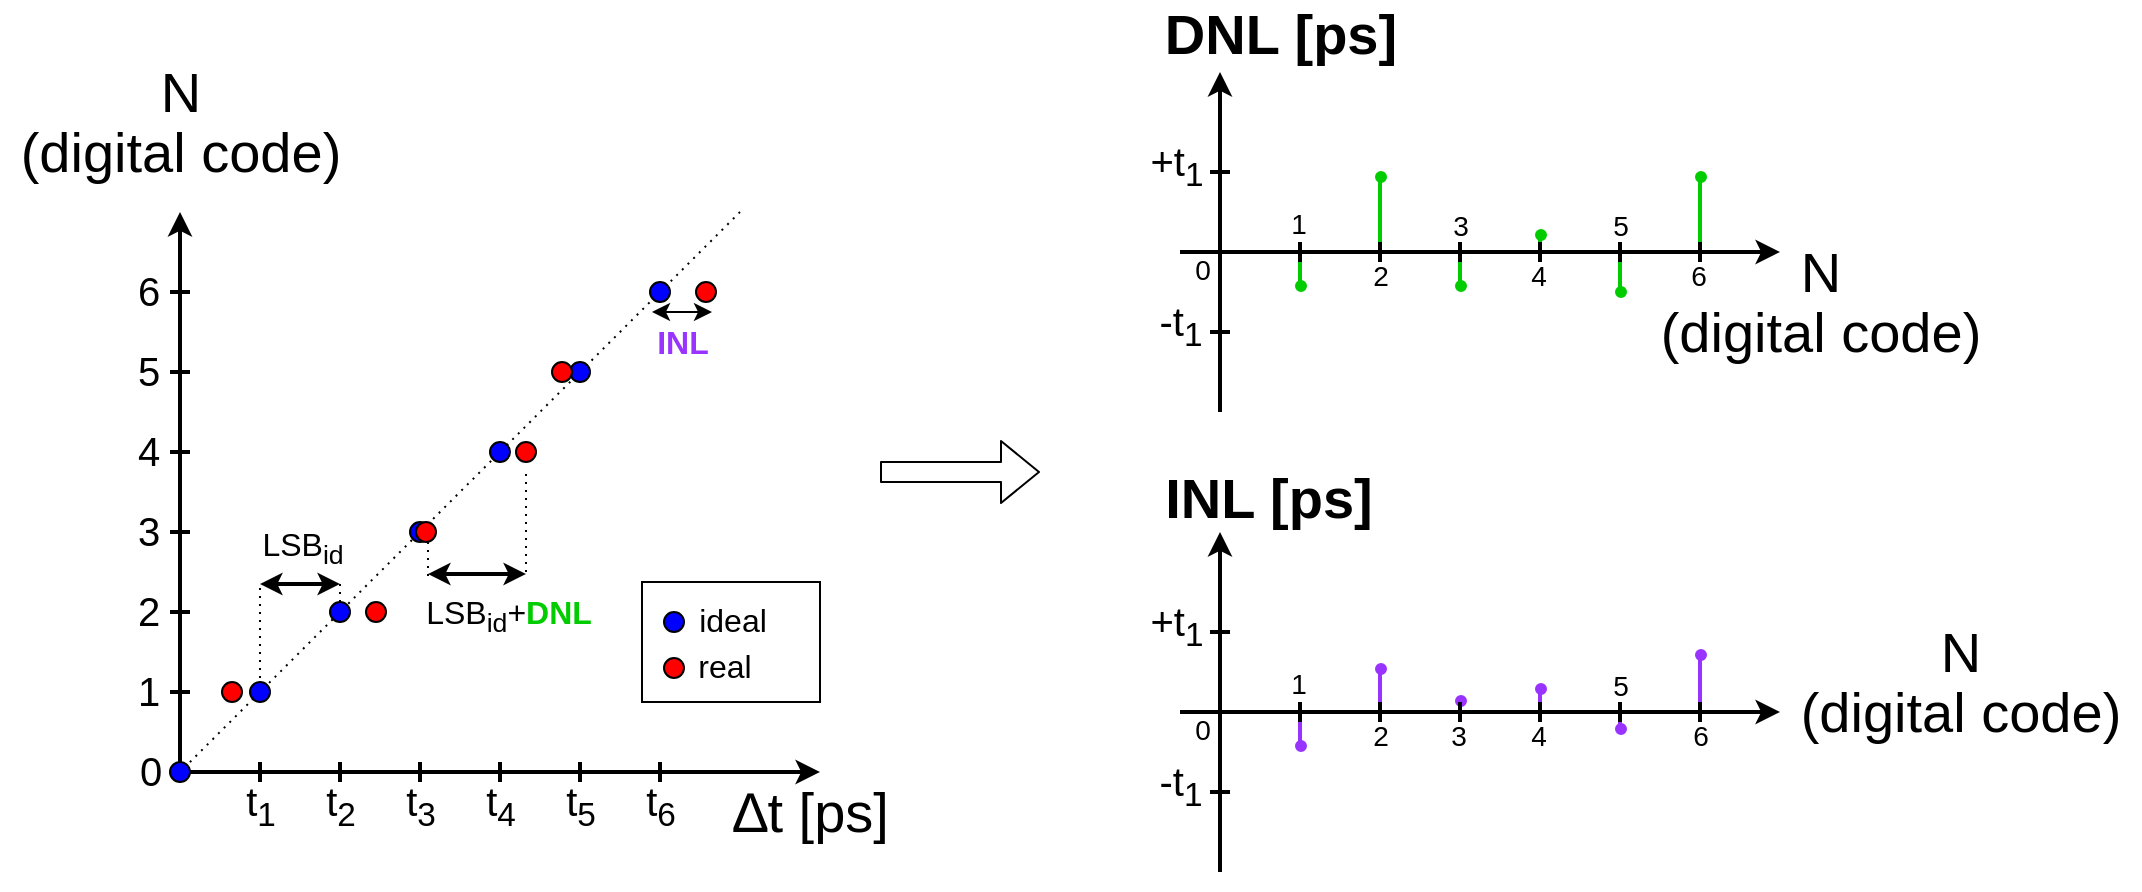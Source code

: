 <mxfile>
    <diagram id="yU2VVk7MgWcsSvVibUoR" name="Page-1">
        <mxGraphModel dx="198" dy="293" grid="1" gridSize="10" guides="1" tooltips="1" connect="1" arrows="1" fold="1" page="1" pageScale="1" pageWidth="850" pageHeight="1100" math="0" shadow="0">
            <root>
                <mxCell id="0"/>
                <mxCell id="1" parent="0"/>
                <mxCell id="52" value="" style="endArrow=none;dashed=1;html=1;dashPattern=1 3;strokeWidth=1;" parent="1" edge="1">
                    <mxGeometry width="50" height="50" relative="1" as="geometry">
                        <mxPoint x="400" y="403.0" as="sourcePoint"/>
                        <mxPoint x="400" y="383" as="targetPoint"/>
                    </mxGeometry>
                </mxCell>
                <mxCell id="44" value="" style="endArrow=none;dashed=1;html=1;dashPattern=1 3;strokeWidth=1;exitX=0;exitY=1;exitDx=0;exitDy=0;" parent="1" source="43" edge="1">
                    <mxGeometry width="50" height="50" relative="1" as="geometry">
                        <mxPoint x="400" y="370" as="sourcePoint"/>
                        <mxPoint x="600" y="200" as="targetPoint"/>
                    </mxGeometry>
                </mxCell>
                <mxCell id="2" value="" style="endArrow=classic;html=1;strokeWidth=2;" parent="1" edge="1">
                    <mxGeometry width="50" height="50" relative="1" as="geometry">
                        <mxPoint x="320" y="480" as="sourcePoint"/>
                        <mxPoint x="320" y="200.0" as="targetPoint"/>
                    </mxGeometry>
                </mxCell>
                <mxCell id="3" value="" style="endArrow=classic;html=1;strokeWidth=2;" parent="1" edge="1">
                    <mxGeometry width="50" height="50" relative="1" as="geometry">
                        <mxPoint x="320" y="480" as="sourcePoint"/>
                        <mxPoint x="640" y="480" as="targetPoint"/>
                    </mxGeometry>
                </mxCell>
                <mxCell id="4" value="&lt;font style=&quot;font-size: 28px&quot; color=&quot;#000000&quot;&gt;∆t [ps]&lt;/font&gt;" style="text;html=1;resizable=0;autosize=1;align=center;verticalAlign=middle;points=[];fillColor=none;strokeColor=none;rounded=0;" parent="1" vertex="1">
                    <mxGeometry x="590" y="485" width="90" height="30" as="geometry"/>
                </mxCell>
                <mxCell id="6" value="&lt;font style=&quot;font-size: 28px&quot; color=&quot;#000000&quot;&gt;N&lt;/font&gt;" style="text;html=1;resizable=0;autosize=1;align=center;verticalAlign=middle;points=[];fillColor=none;strokeColor=none;rounded=0;rotation=0;" parent="1" vertex="1">
                    <mxGeometry x="300" y="130" width="40" height="20" as="geometry"/>
                </mxCell>
                <mxCell id="7" value="&lt;font color=&quot;#000000&quot;&gt;(digital code)&lt;/font&gt;" style="text;html=1;resizable=0;autosize=1;align=center;verticalAlign=middle;points=[];fillColor=none;strokeColor=none;rounded=0;fontSize=28;rotation=0;" parent="1" vertex="1">
                    <mxGeometry x="230" y="150" width="180" height="40" as="geometry"/>
                </mxCell>
                <mxCell id="8" value="" style="endArrow=none;html=1;fontSize=28;strokeWidth=2;" parent="1" edge="1">
                    <mxGeometry width="50" height="50" relative="1" as="geometry">
                        <mxPoint x="360" y="485" as="sourcePoint"/>
                        <mxPoint x="360" y="475" as="targetPoint"/>
                    </mxGeometry>
                </mxCell>
                <mxCell id="9" value="" style="endArrow=none;html=1;fontSize=28;strokeWidth=2;" parent="1" edge="1">
                    <mxGeometry width="50" height="50" relative="1" as="geometry">
                        <mxPoint x="400" y="485" as="sourcePoint"/>
                        <mxPoint x="400" y="475" as="targetPoint"/>
                    </mxGeometry>
                </mxCell>
                <mxCell id="10" value="" style="endArrow=none;html=1;fontSize=28;strokeWidth=2;" parent="1" edge="1">
                    <mxGeometry width="50" height="50" relative="1" as="geometry">
                        <mxPoint x="440" y="485" as="sourcePoint"/>
                        <mxPoint x="440" y="475" as="targetPoint"/>
                    </mxGeometry>
                </mxCell>
                <mxCell id="11" value="" style="endArrow=none;html=1;fontSize=28;strokeWidth=2;" parent="1" edge="1">
                    <mxGeometry width="50" height="50" relative="1" as="geometry">
                        <mxPoint x="480" y="485" as="sourcePoint"/>
                        <mxPoint x="480" y="475" as="targetPoint"/>
                    </mxGeometry>
                </mxCell>
                <mxCell id="12" value="" style="endArrow=none;html=1;fontSize=28;strokeWidth=2;" parent="1" edge="1">
                    <mxGeometry width="50" height="50" relative="1" as="geometry">
                        <mxPoint x="520" y="485" as="sourcePoint"/>
                        <mxPoint x="520" y="475" as="targetPoint"/>
                    </mxGeometry>
                </mxCell>
                <mxCell id="13" value="" style="endArrow=none;html=1;fontSize=28;strokeWidth=2;" parent="1" edge="1">
                    <mxGeometry width="50" height="50" relative="1" as="geometry">
                        <mxPoint x="560" y="485" as="sourcePoint"/>
                        <mxPoint x="560" y="475" as="targetPoint"/>
                    </mxGeometry>
                </mxCell>
                <mxCell id="14" value="" style="endArrow=none;html=1;fontSize=28;strokeWidth=2;" parent="1" edge="1">
                    <mxGeometry width="50" height="50" relative="1" as="geometry">
                        <mxPoint x="315" y="440" as="sourcePoint"/>
                        <mxPoint x="325" y="440" as="targetPoint"/>
                    </mxGeometry>
                </mxCell>
                <mxCell id="15" value="" style="endArrow=none;html=1;fontSize=28;strokeWidth=2;" parent="1" edge="1">
                    <mxGeometry width="50" height="50" relative="1" as="geometry">
                        <mxPoint x="315" y="400" as="sourcePoint"/>
                        <mxPoint x="325" y="400" as="targetPoint"/>
                    </mxGeometry>
                </mxCell>
                <mxCell id="16" value="" style="endArrow=none;html=1;fontSize=28;strokeWidth=2;" parent="1" edge="1">
                    <mxGeometry width="50" height="50" relative="1" as="geometry">
                        <mxPoint x="315" y="360" as="sourcePoint"/>
                        <mxPoint x="325" y="360" as="targetPoint"/>
                    </mxGeometry>
                </mxCell>
                <mxCell id="17" value="" style="endArrow=none;html=1;fontSize=28;strokeWidth=2;" parent="1" edge="1">
                    <mxGeometry width="50" height="50" relative="1" as="geometry">
                        <mxPoint x="315" y="320" as="sourcePoint"/>
                        <mxPoint x="325" y="320" as="targetPoint"/>
                    </mxGeometry>
                </mxCell>
                <mxCell id="18" value="" style="endArrow=none;html=1;fontSize=28;strokeWidth=2;" parent="1" edge="1">
                    <mxGeometry width="50" height="50" relative="1" as="geometry">
                        <mxPoint x="315" y="280.0" as="sourcePoint"/>
                        <mxPoint x="325" y="280.0" as="targetPoint"/>
                    </mxGeometry>
                </mxCell>
                <mxCell id="19" value="" style="endArrow=none;html=1;fontSize=28;strokeWidth=2;" parent="1" edge="1">
                    <mxGeometry width="50" height="50" relative="1" as="geometry">
                        <mxPoint x="315" y="240.0" as="sourcePoint"/>
                        <mxPoint x="325" y="240.0" as="targetPoint"/>
                    </mxGeometry>
                </mxCell>
                <mxCell id="20" value="&lt;font style=&quot;font-size: 20px&quot; color=&quot;#000000&quot;&gt;t&lt;sub&gt;1&lt;/sub&gt;&lt;/font&gt;" style="text;html=1;resizable=0;autosize=1;align=center;verticalAlign=middle;points=[];fillColor=none;strokeColor=none;rounded=0;fontSize=28;" parent="1" vertex="1">
                    <mxGeometry x="345" y="468" width="30" height="50" as="geometry"/>
                </mxCell>
                <mxCell id="21" value="&lt;font style=&quot;font-size: 20px&quot; color=&quot;#000000&quot;&gt;t&lt;sub&gt;2&lt;/sub&gt;&lt;/font&gt;" style="text;html=1;resizable=0;autosize=1;align=center;verticalAlign=middle;points=[];fillColor=none;strokeColor=none;rounded=0;fontSize=28;" parent="1" vertex="1">
                    <mxGeometry x="385" y="468" width="30" height="50" as="geometry"/>
                </mxCell>
                <mxCell id="22" value="&lt;font style=&quot;font-size: 20px&quot; color=&quot;#000000&quot;&gt;t&lt;sub&gt;3&lt;/sub&gt;&lt;/font&gt;" style="text;html=1;resizable=0;autosize=1;align=center;verticalAlign=middle;points=[];fillColor=none;strokeColor=none;rounded=0;fontSize=28;" parent="1" vertex="1">
                    <mxGeometry x="425" y="468" width="30" height="50" as="geometry"/>
                </mxCell>
                <mxCell id="23" value="&lt;font style=&quot;font-size: 20px&quot; color=&quot;#000000&quot;&gt;t&lt;sub&gt;4&lt;/sub&gt;&lt;/font&gt;" style="text;html=1;resizable=0;autosize=1;align=center;verticalAlign=middle;points=[];fillColor=none;strokeColor=none;rounded=0;fontSize=28;" parent="1" vertex="1">
                    <mxGeometry x="465" y="468" width="30" height="50" as="geometry"/>
                </mxCell>
                <mxCell id="24" value="&lt;font style=&quot;font-size: 20px&quot; color=&quot;#000000&quot;&gt;t&lt;sub&gt;5&lt;/sub&gt;&lt;/font&gt;" style="text;html=1;resizable=0;autosize=1;align=center;verticalAlign=middle;points=[];fillColor=none;strokeColor=none;rounded=0;fontSize=28;" parent="1" vertex="1">
                    <mxGeometry x="505" y="468" width="30" height="50" as="geometry"/>
                </mxCell>
                <mxCell id="25" value="&lt;font style=&quot;font-size: 20px&quot; color=&quot;#000000&quot;&gt;t&lt;sub&gt;6&lt;/sub&gt;&lt;/font&gt;" style="text;html=1;resizable=0;autosize=1;align=center;verticalAlign=middle;points=[];fillColor=none;strokeColor=none;rounded=0;fontSize=28;" parent="1" vertex="1">
                    <mxGeometry x="545" y="468" width="30" height="50" as="geometry"/>
                </mxCell>
                <mxCell id="26" value="&lt;span style=&quot;font-size: 20px&quot;&gt;&lt;font color=&quot;#000000&quot;&gt;1&lt;/font&gt;&lt;/span&gt;" style="text;html=1;resizable=0;autosize=1;align=center;verticalAlign=middle;points=[];fillColor=none;strokeColor=none;rounded=0;fontSize=28;" parent="1" vertex="1">
                    <mxGeometry x="289" y="417" width="30" height="40" as="geometry"/>
                </mxCell>
                <mxCell id="27" value="&lt;span style=&quot;font-size: 20px&quot;&gt;&lt;font color=&quot;#000000&quot;&gt;2&lt;/font&gt;&lt;/span&gt;" style="text;html=1;resizable=0;autosize=1;align=center;verticalAlign=middle;points=[];fillColor=none;strokeColor=none;rounded=0;fontSize=28;" parent="1" vertex="1">
                    <mxGeometry x="289" y="377" width="30" height="40" as="geometry"/>
                </mxCell>
                <mxCell id="28" value="&lt;span style=&quot;font-size: 20px&quot;&gt;&lt;font color=&quot;#000000&quot;&gt;3&lt;/font&gt;&lt;/span&gt;" style="text;html=1;resizable=0;autosize=1;align=center;verticalAlign=middle;points=[];fillColor=none;strokeColor=none;rounded=0;fontSize=28;" parent="1" vertex="1">
                    <mxGeometry x="289" y="337" width="30" height="40" as="geometry"/>
                </mxCell>
                <mxCell id="29" value="&lt;span style=&quot;font-size: 20px&quot;&gt;&lt;font color=&quot;#000000&quot;&gt;4&lt;/font&gt;&lt;/span&gt;" style="text;html=1;resizable=0;autosize=1;align=center;verticalAlign=middle;points=[];fillColor=none;strokeColor=none;rounded=0;fontSize=28;" parent="1" vertex="1">
                    <mxGeometry x="289" y="297" width="30" height="40" as="geometry"/>
                </mxCell>
                <mxCell id="30" value="&lt;span style=&quot;font-size: 20px&quot;&gt;&lt;font color=&quot;#000000&quot;&gt;5&lt;/font&gt;&lt;/span&gt;" style="text;html=1;resizable=0;autosize=1;align=center;verticalAlign=middle;points=[];fillColor=none;strokeColor=none;rounded=0;fontSize=28;" parent="1" vertex="1">
                    <mxGeometry x="289" y="257" width="30" height="40" as="geometry"/>
                </mxCell>
                <mxCell id="31" value="&lt;span style=&quot;font-size: 20px&quot;&gt;&lt;font color=&quot;#000000&quot;&gt;6&lt;/font&gt;&lt;/span&gt;" style="text;html=1;resizable=0;autosize=1;align=center;verticalAlign=middle;points=[];fillColor=none;strokeColor=none;rounded=0;fontSize=28;" parent="1" vertex="1">
                    <mxGeometry x="289" y="217" width="30" height="40" as="geometry"/>
                </mxCell>
                <mxCell id="32" value="&lt;span style=&quot;font-size: 20px&quot;&gt;&lt;font color=&quot;#000000&quot;&gt;0&lt;/font&gt;&lt;/span&gt;" style="text;html=1;resizable=0;autosize=1;align=center;verticalAlign=middle;points=[];fillColor=none;strokeColor=none;rounded=0;fontSize=28;" parent="1" vertex="1">
                    <mxGeometry x="290" y="457" width="30" height="40" as="geometry"/>
                </mxCell>
                <mxCell id="33" value="" style="ellipse;whiteSpace=wrap;html=1;aspect=fixed;fontSize=20;fillColor=#0000FF;" parent="1" vertex="1">
                    <mxGeometry x="355" y="435" width="10" height="10" as="geometry"/>
                </mxCell>
                <mxCell id="34" value="" style="ellipse;whiteSpace=wrap;html=1;aspect=fixed;fontSize=20;fillColor=#0000FF;" parent="1" vertex="1">
                    <mxGeometry x="395" y="395" width="10" height="10" as="geometry"/>
                </mxCell>
                <mxCell id="35" value="" style="ellipse;whiteSpace=wrap;html=1;aspect=fixed;fontSize=20;fillColor=#0000FF;" parent="1" vertex="1">
                    <mxGeometry x="435" y="355" width="10" height="10" as="geometry"/>
                </mxCell>
                <mxCell id="36" value="" style="ellipse;whiteSpace=wrap;html=1;aspect=fixed;fontSize=20;fillColor=#0000FF;" parent="1" vertex="1">
                    <mxGeometry x="475" y="315" width="10" height="10" as="geometry"/>
                </mxCell>
                <mxCell id="37" value="" style="ellipse;whiteSpace=wrap;html=1;aspect=fixed;fontSize=20;fillColor=#0000FF;" parent="1" vertex="1">
                    <mxGeometry x="515" y="275" width="10" height="10" as="geometry"/>
                </mxCell>
                <mxCell id="38" value="" style="ellipse;whiteSpace=wrap;html=1;aspect=fixed;fontSize=20;fillColor=#0000FF;" parent="1" vertex="1">
                    <mxGeometry x="555" y="235" width="10" height="10" as="geometry"/>
                </mxCell>
                <mxCell id="39" value="" style="endArrow=classic;startArrow=classic;html=1;fontSize=20;strokeWidth=2;endSize=5;startSize=5;" parent="1" edge="1">
                    <mxGeometry width="50" height="50" relative="1" as="geometry">
                        <mxPoint x="360" y="386" as="sourcePoint"/>
                        <mxPoint x="400" y="386" as="targetPoint"/>
                    </mxGeometry>
                </mxCell>
                <mxCell id="42" value="&lt;font color=&quot;#000000&quot; style=&quot;font-size: 16px&quot;&gt;LSB&lt;sub&gt;id&lt;/sub&gt;&lt;/font&gt;" style="text;html=1;resizable=0;autosize=1;align=center;verticalAlign=middle;points=[];fillColor=none;strokeColor=none;rounded=0;fontSize=20;" parent="1" vertex="1">
                    <mxGeometry x="351" y="346" width="60" height="40" as="geometry"/>
                </mxCell>
                <mxCell id="43" value="" style="ellipse;whiteSpace=wrap;html=1;aspect=fixed;fontSize=20;fillColor=#0000FF;" parent="1" vertex="1">
                    <mxGeometry x="315" y="475" width="10" height="10" as="geometry"/>
                </mxCell>
                <mxCell id="45" value="" style="ellipse;whiteSpace=wrap;html=1;aspect=fixed;fontSize=20;fillColor=#FF0000;" parent="1" vertex="1">
                    <mxGeometry x="341" y="435" width="10" height="10" as="geometry"/>
                </mxCell>
                <mxCell id="46" value="" style="ellipse;whiteSpace=wrap;html=1;aspect=fixed;fontSize=20;fillColor=#FF0000;" parent="1" vertex="1">
                    <mxGeometry x="413" y="395" width="10" height="10" as="geometry"/>
                </mxCell>
                <mxCell id="47" value="" style="ellipse;whiteSpace=wrap;html=1;aspect=fixed;fontSize=20;fillColor=#FF0000;" parent="1" vertex="1">
                    <mxGeometry x="438" y="355" width="10" height="10" as="geometry"/>
                </mxCell>
                <mxCell id="48" value="" style="ellipse;whiteSpace=wrap;html=1;aspect=fixed;fontSize=20;fillColor=#FF0000;" parent="1" vertex="1">
                    <mxGeometry x="488" y="315" width="10" height="10" as="geometry"/>
                </mxCell>
                <mxCell id="49" value="" style="ellipse;whiteSpace=wrap;html=1;aspect=fixed;fontSize=20;fillColor=#FF0000;" parent="1" vertex="1">
                    <mxGeometry x="506" y="275" width="10" height="10" as="geometry"/>
                </mxCell>
                <mxCell id="50" value="" style="ellipse;whiteSpace=wrap;html=1;aspect=fixed;fontSize=20;fillColor=#FF0000;" parent="1" vertex="1">
                    <mxGeometry x="578" y="235" width="10" height="10" as="geometry"/>
                </mxCell>
                <mxCell id="51" value="" style="endArrow=none;dashed=1;html=1;dashPattern=1 3;strokeWidth=1;" parent="1" edge="1">
                    <mxGeometry width="50" height="50" relative="1" as="geometry">
                        <mxPoint x="360" y="433" as="sourcePoint"/>
                        <mxPoint x="360" y="388" as="targetPoint"/>
                    </mxGeometry>
                </mxCell>
                <mxCell id="53" value="" style="endArrow=classic;startArrow=classic;html=1;strokeWidth=1;" parent="1" edge="1">
                    <mxGeometry width="50" height="50" relative="1" as="geometry">
                        <mxPoint x="556" y="250" as="sourcePoint"/>
                        <mxPoint x="586" y="250" as="targetPoint"/>
                    </mxGeometry>
                </mxCell>
                <mxCell id="54" value="&lt;b&gt;&lt;font style=&quot;font-size: 16px&quot; color=&quot;#9933ff&quot;&gt;INL&lt;/font&gt;&lt;/b&gt;" style="text;html=1;resizable=0;autosize=1;align=center;verticalAlign=middle;points=[];fillColor=none;strokeColor=none;rounded=0;" parent="1" vertex="1">
                    <mxGeometry x="551" y="255" width="40" height="20" as="geometry"/>
                </mxCell>
                <mxCell id="57" value="" style="endArrow=classic;startArrow=classic;html=1;fontSize=20;strokeWidth=2;endSize=5;startSize=5;" parent="1" edge="1">
                    <mxGeometry width="50" height="50" relative="1" as="geometry">
                        <mxPoint x="444" y="381" as="sourcePoint"/>
                        <mxPoint x="493" y="381" as="targetPoint"/>
                    </mxGeometry>
                </mxCell>
                <mxCell id="58" value="" style="endArrow=none;dashed=1;html=1;dashPattern=1 3;strokeWidth=1;" parent="1" edge="1">
                    <mxGeometry width="50" height="50" relative="1" as="geometry">
                        <mxPoint x="493" y="380" as="sourcePoint"/>
                        <mxPoint x="493" y="328" as="targetPoint"/>
                    </mxGeometry>
                </mxCell>
                <mxCell id="59" value="" style="endArrow=none;dashed=1;html=1;dashPattern=1 3;strokeWidth=1;" parent="1" edge="1">
                    <mxGeometry width="50" height="50" relative="1" as="geometry">
                        <mxPoint x="444" y="382.0" as="sourcePoint"/>
                        <mxPoint x="444" y="362" as="targetPoint"/>
                    </mxGeometry>
                </mxCell>
                <mxCell id="61" value="&lt;font style=&quot;font-size: 16px&quot;&gt;&lt;font color=&quot;#000000&quot;&gt;LSB&lt;/font&gt;&lt;sub style=&quot;color: rgb(0 , 0 , 0)&quot;&gt;id&lt;/sub&gt;&lt;font color=&quot;#000000&quot;&gt;+&lt;/font&gt;&lt;b&gt;&lt;font color=&quot;#00cc00&quot;&gt;DNL&lt;/font&gt;&lt;/b&gt;&lt;/font&gt;" style="text;html=1;resizable=0;autosize=1;align=center;verticalAlign=middle;points=[];fillColor=none;strokeColor=none;rounded=0;fontSize=20;" parent="1" vertex="1">
                    <mxGeometry x="434" y="380" width="100" height="40" as="geometry"/>
                </mxCell>
                <mxCell id="63" value="" style="rounded=0;whiteSpace=wrap;html=1;fontSize=16;fontColor=#000000;fillColor=none;" parent="1" vertex="1">
                    <mxGeometry x="551" y="385" width="89" height="60" as="geometry"/>
                </mxCell>
                <mxCell id="64" value="" style="ellipse;whiteSpace=wrap;html=1;aspect=fixed;fontSize=20;fillColor=#FF0000;" parent="1" vertex="1">
                    <mxGeometry x="562" y="423" width="10" height="10" as="geometry"/>
                </mxCell>
                <mxCell id="65" value="" style="ellipse;whiteSpace=wrap;html=1;aspect=fixed;fontSize=20;fillColor=#0000FF;" parent="1" vertex="1">
                    <mxGeometry x="562" y="400" width="10" height="10" as="geometry"/>
                </mxCell>
                <mxCell id="66" value="ideal" style="text;html=1;resizable=0;autosize=1;align=center;verticalAlign=middle;points=[];fillColor=none;strokeColor=none;rounded=0;fontSize=16;fontColor=#000000;" parent="1" vertex="1">
                    <mxGeometry x="571" y="394" width="50" height="20" as="geometry"/>
                </mxCell>
                <mxCell id="67" value="real" style="text;html=1;resizable=0;autosize=1;align=center;verticalAlign=middle;points=[];fillColor=none;strokeColor=none;rounded=0;fontSize=16;fontColor=#000000;" parent="1" vertex="1">
                    <mxGeometry x="572" y="417" width="40" height="20" as="geometry"/>
                </mxCell>
                <mxCell id="68" value="" style="shape=flexArrow;endArrow=classic;html=1;" edge="1" parent="1">
                    <mxGeometry width="50" height="50" relative="1" as="geometry">
                        <mxPoint x="670" y="330" as="sourcePoint"/>
                        <mxPoint x="750" y="330" as="targetPoint"/>
                    </mxGeometry>
                </mxCell>
                <mxCell id="69" value="" style="endArrow=classic;html=1;strokeWidth=2;" edge="1" parent="1">
                    <mxGeometry width="50" height="50" relative="1" as="geometry">
                        <mxPoint x="820" y="220" as="sourcePoint"/>
                        <mxPoint x="1120" y="220" as="targetPoint"/>
                    </mxGeometry>
                </mxCell>
                <mxCell id="71" value="" style="endArrow=classic;html=1;strokeWidth=2;" edge="1" parent="1">
                    <mxGeometry width="50" height="50" relative="1" as="geometry">
                        <mxPoint x="840" y="300" as="sourcePoint"/>
                        <mxPoint x="840" y="130" as="targetPoint"/>
                    </mxGeometry>
                </mxCell>
                <mxCell id="72" value="" style="endArrow=classic;html=1;strokeWidth=2;" edge="1" parent="1">
                    <mxGeometry width="50" height="50" relative="1" as="geometry">
                        <mxPoint x="820" y="450" as="sourcePoint"/>
                        <mxPoint x="1120" y="450" as="targetPoint"/>
                    </mxGeometry>
                </mxCell>
                <mxCell id="73" value="" style="endArrow=classic;html=1;strokeWidth=2;" edge="1" parent="1">
                    <mxGeometry width="50" height="50" relative="1" as="geometry">
                        <mxPoint x="840" y="530" as="sourcePoint"/>
                        <mxPoint x="840" y="360" as="targetPoint"/>
                    </mxGeometry>
                </mxCell>
                <mxCell id="74" value="&lt;font style=&quot;font-size: 28px&quot; color=&quot;#000000&quot;&gt;N&lt;/font&gt;" style="text;html=1;resizable=0;autosize=1;align=center;verticalAlign=middle;points=[];fillColor=none;strokeColor=none;rounded=0;rotation=0;" vertex="1" parent="1">
                    <mxGeometry x="1120" y="220" width="40" height="20" as="geometry"/>
                </mxCell>
                <mxCell id="75" value="&lt;font color=&quot;#000000&quot;&gt;(digital code)&lt;/font&gt;" style="text;html=1;resizable=0;autosize=1;align=center;verticalAlign=middle;points=[];fillColor=none;strokeColor=none;rounded=0;fontSize=28;rotation=0;" vertex="1" parent="1">
                    <mxGeometry x="1050" y="240" width="180" height="40" as="geometry"/>
                </mxCell>
                <mxCell id="76" value="&lt;font style=&quot;font-size: 28px&quot; color=&quot;#000000&quot;&gt;N&lt;/font&gt;" style="text;html=1;resizable=0;autosize=1;align=center;verticalAlign=middle;points=[];fillColor=none;strokeColor=none;rounded=0;rotation=0;" vertex="1" parent="1">
                    <mxGeometry x="1190" y="410" width="40" height="20" as="geometry"/>
                </mxCell>
                <mxCell id="77" value="&lt;font color=&quot;#000000&quot;&gt;(digital code)&lt;/font&gt;" style="text;html=1;resizable=0;autosize=1;align=center;verticalAlign=middle;points=[];fillColor=none;strokeColor=none;rounded=0;fontSize=28;rotation=0;" vertex="1" parent="1">
                    <mxGeometry x="1120" y="430" width="180" height="40" as="geometry"/>
                </mxCell>
                <mxCell id="84" value="" style="endArrow=none;html=1;strokeWidth=2;endFill=0;strokeColor=#00CC00;" edge="1" parent="1">
                    <mxGeometry width="50" height="50" relative="1" as="geometry">
                        <mxPoint x="880" y="215.0" as="sourcePoint"/>
                        <mxPoint x="880" y="225.0" as="targetPoint"/>
                    </mxGeometry>
                </mxCell>
                <mxCell id="85" value="" style="endArrow=none;html=1;strokeWidth=2;endFill=0;strokeColor=#00CC00;" edge="1" parent="1">
                    <mxGeometry width="50" height="50" relative="1" as="geometry">
                        <mxPoint x="920" y="215.0" as="sourcePoint"/>
                        <mxPoint x="920" y="225.0" as="targetPoint"/>
                    </mxGeometry>
                </mxCell>
                <mxCell id="86" value="" style="endArrow=none;html=1;strokeWidth=2;endFill=0;strokeColor=#00CC00;" edge="1" parent="1">
                    <mxGeometry width="50" height="50" relative="1" as="geometry">
                        <mxPoint x="960" y="215.0" as="sourcePoint"/>
                        <mxPoint x="960" y="225.0" as="targetPoint"/>
                    </mxGeometry>
                </mxCell>
                <mxCell id="87" value="" style="endArrow=none;html=1;strokeWidth=2;endFill=0;strokeColor=#00CC00;" edge="1" parent="1">
                    <mxGeometry width="50" height="50" relative="1" as="geometry">
                        <mxPoint x="1000" y="215.0" as="sourcePoint"/>
                        <mxPoint x="1000" y="225.0" as="targetPoint"/>
                    </mxGeometry>
                </mxCell>
                <mxCell id="88" value="" style="endArrow=none;html=1;strokeWidth=2;endFill=0;strokeColor=#00CC00;" edge="1" parent="1">
                    <mxGeometry width="50" height="50" relative="1" as="geometry">
                        <mxPoint x="1040" y="215.0" as="sourcePoint"/>
                        <mxPoint x="1040" y="225.0" as="targetPoint"/>
                    </mxGeometry>
                </mxCell>
                <mxCell id="89" value="" style="endArrow=none;html=1;strokeWidth=2;endFill=0;strokeColor=#00CC00;" edge="1" parent="1">
                    <mxGeometry width="50" height="50" relative="1" as="geometry">
                        <mxPoint x="1080" y="215.0" as="sourcePoint"/>
                        <mxPoint x="1080" y="225.0" as="targetPoint"/>
                    </mxGeometry>
                </mxCell>
                <mxCell id="90" value="&lt;font style=&quot;font-size: 28px&quot; color=&quot;#000000&quot;&gt;&lt;b&gt;INL [ps]&lt;/b&gt;&lt;/font&gt;" style="text;html=1;resizable=0;autosize=1;align=center;verticalAlign=middle;points=[];fillColor=none;strokeColor=none;rounded=0;rotation=0;" vertex="1" parent="1">
                    <mxGeometry x="804" y="328" width="120" height="30" as="geometry"/>
                </mxCell>
                <mxCell id="91" value="&lt;font style=&quot;font-size: 28px&quot; color=&quot;#000000&quot;&gt;&lt;b&gt;DNL [ps]&lt;/b&gt;&lt;/font&gt;" style="text;html=1;resizable=0;autosize=1;align=center;verticalAlign=middle;points=[];fillColor=none;strokeColor=none;rounded=0;rotation=0;" vertex="1" parent="1">
                    <mxGeometry x="805" y="96" width="130" height="30" as="geometry"/>
                </mxCell>
                <mxCell id="92" value="" style="endArrow=none;html=1;strokeWidth=2;endFill=0;" edge="1" parent="1">
                    <mxGeometry width="50" height="50" relative="1" as="geometry">
                        <mxPoint x="845" y="410" as="sourcePoint"/>
                        <mxPoint x="835" y="410" as="targetPoint"/>
                    </mxGeometry>
                </mxCell>
                <mxCell id="93" value="" style="endArrow=none;html=1;strokeWidth=2;endFill=0;" edge="1" parent="1">
                    <mxGeometry width="50" height="50" relative="1" as="geometry">
                        <mxPoint x="845" y="490" as="sourcePoint"/>
                        <mxPoint x="835" y="490" as="targetPoint"/>
                    </mxGeometry>
                </mxCell>
                <mxCell id="94" value="" style="endArrow=none;html=1;strokeWidth=2;endFill=0;" edge="1" parent="1">
                    <mxGeometry width="50" height="50" relative="1" as="geometry">
                        <mxPoint x="845" y="180" as="sourcePoint"/>
                        <mxPoint x="835" y="180" as="targetPoint"/>
                    </mxGeometry>
                </mxCell>
                <mxCell id="95" value="" style="endArrow=none;html=1;strokeWidth=2;endFill=0;" edge="1" parent="1">
                    <mxGeometry width="50" height="50" relative="1" as="geometry">
                        <mxPoint x="845" y="260" as="sourcePoint"/>
                        <mxPoint x="835" y="260" as="targetPoint"/>
                    </mxGeometry>
                </mxCell>
                <mxCell id="96" value="&lt;font style=&quot;font-size: 20px&quot; color=&quot;#000000&quot;&gt;-t&lt;sub&gt;1&lt;/sub&gt;&lt;/font&gt;" style="text;html=1;resizable=0;autosize=1;align=center;verticalAlign=middle;points=[];fillColor=none;strokeColor=none;rounded=0;fontSize=28;" vertex="1" parent="1">
                    <mxGeometry x="800" y="458" width="40" height="50" as="geometry"/>
                </mxCell>
                <mxCell id="97" value="&lt;font style=&quot;font-size: 20px&quot; color=&quot;#000000&quot;&gt;+t&lt;sub&gt;1&lt;/sub&gt;&lt;/font&gt;" style="text;html=1;resizable=0;autosize=1;align=center;verticalAlign=middle;points=[];fillColor=none;strokeColor=none;rounded=0;fontSize=28;" vertex="1" parent="1">
                    <mxGeometry x="798" y="378" width="40" height="50" as="geometry"/>
                </mxCell>
                <mxCell id="99" value="&lt;font style=&quot;font-size: 20px&quot; color=&quot;#000000&quot;&gt;-t&lt;sub&gt;1&lt;/sub&gt;&lt;/font&gt;" style="text;html=1;resizable=0;autosize=1;align=center;verticalAlign=middle;points=[];fillColor=none;strokeColor=none;rounded=0;fontSize=28;" vertex="1" parent="1">
                    <mxGeometry x="800" y="228" width="40" height="50" as="geometry"/>
                </mxCell>
                <mxCell id="100" value="&lt;font style=&quot;font-size: 20px&quot; color=&quot;#000000&quot;&gt;+t&lt;sub&gt;1&lt;/sub&gt;&lt;/font&gt;" style="text;html=1;resizable=0;autosize=1;align=center;verticalAlign=middle;points=[];fillColor=none;strokeColor=none;rounded=0;fontSize=28;" vertex="1" parent="1">
                    <mxGeometry x="798" y="148" width="40" height="50" as="geometry"/>
                </mxCell>
                <mxCell id="101" value="&lt;font color=&quot;#000000&quot; style=&quot;font-size: 14px&quot;&gt;0&lt;/font&gt;" style="text;html=1;resizable=0;autosize=1;align=center;verticalAlign=middle;points=[];fillColor=none;strokeColor=none;rounded=0;fontSize=28;" vertex="1" parent="1">
                    <mxGeometry x="821" y="434" width="20" height="40" as="geometry"/>
                </mxCell>
                <mxCell id="102" value="&lt;font color=&quot;#000000&quot; style=&quot;font-size: 14px&quot;&gt;0&lt;/font&gt;" style="text;html=1;resizable=0;autosize=1;align=center;verticalAlign=middle;points=[];fillColor=none;strokeColor=none;rounded=0;fontSize=28;" vertex="1" parent="1">
                    <mxGeometry x="821" y="204" width="20" height="40" as="geometry"/>
                </mxCell>
                <mxCell id="109" value="&lt;font color=&quot;#000000&quot; style=&quot;font-size: 14px&quot;&gt;1&lt;/font&gt;" style="text;html=1;resizable=0;autosize=1;align=center;verticalAlign=middle;points=[];fillColor=none;strokeColor=none;rounded=0;fontSize=28;" vertex="1" parent="1">
                    <mxGeometry x="869" y="181" width="20" height="40" as="geometry"/>
                </mxCell>
                <mxCell id="110" value="&lt;font color=&quot;#000000&quot; style=&quot;font-size: 14px&quot;&gt;2&lt;/font&gt;" style="text;html=1;resizable=0;autosize=1;align=center;verticalAlign=middle;points=[];fillColor=none;strokeColor=none;rounded=0;fontSize=28;" vertex="1" parent="1">
                    <mxGeometry x="910" y="207" width="20" height="40" as="geometry"/>
                </mxCell>
                <mxCell id="111" value="&lt;font color=&quot;#000000&quot; style=&quot;font-size: 14px&quot;&gt;3&lt;/font&gt;" style="text;html=1;resizable=0;autosize=1;align=center;verticalAlign=middle;points=[];fillColor=none;strokeColor=none;rounded=0;fontSize=28;" vertex="1" parent="1">
                    <mxGeometry x="950" y="182" width="20" height="40" as="geometry"/>
                </mxCell>
                <mxCell id="112" value="&lt;font color=&quot;#000000&quot; style=&quot;font-size: 14px&quot;&gt;4&lt;/font&gt;" style="text;html=1;resizable=0;autosize=1;align=center;verticalAlign=middle;points=[];fillColor=none;strokeColor=none;rounded=0;fontSize=28;" vertex="1" parent="1">
                    <mxGeometry x="989" y="207" width="20" height="40" as="geometry"/>
                </mxCell>
                <mxCell id="113" value="&lt;font color=&quot;#000000&quot; style=&quot;font-size: 14px&quot;&gt;5&lt;/font&gt;" style="text;html=1;resizable=0;autosize=1;align=center;verticalAlign=middle;points=[];fillColor=none;strokeColor=none;rounded=0;fontSize=28;" vertex="1" parent="1">
                    <mxGeometry x="1030" y="182" width="20" height="40" as="geometry"/>
                </mxCell>
                <mxCell id="114" value="&lt;font color=&quot;#000000&quot; style=&quot;font-size: 14px&quot;&gt;6&lt;/font&gt;" style="text;html=1;resizable=0;autosize=1;align=center;verticalAlign=middle;points=[];fillColor=none;strokeColor=none;rounded=0;fontSize=28;" vertex="1" parent="1">
                    <mxGeometry x="1069" y="207" width="20" height="40" as="geometry"/>
                </mxCell>
                <mxCell id="115" value="" style="endArrow=none;html=1;strokeWidth=2;strokeColor=#00CC00;" edge="1" parent="1">
                    <mxGeometry width="50" height="50" relative="1" as="geometry">
                        <mxPoint x="880" y="237" as="sourcePoint"/>
                        <mxPoint x="880" y="217" as="targetPoint"/>
                    </mxGeometry>
                </mxCell>
                <mxCell id="116" value="" style="ellipse;whiteSpace=wrap;html=1;aspect=fixed;strokeColor=#00CC00;fillColor=#00CC00;" vertex="1" parent="1">
                    <mxGeometry x="878" y="234.5" width="5" height="5" as="geometry"/>
                </mxCell>
                <mxCell id="119" value="" style="endArrow=none;html=1;strokeWidth=2;strokeColor=#00CC00;" edge="1" parent="1">
                    <mxGeometry width="50" height="50" relative="1" as="geometry">
                        <mxPoint x="920" y="219" as="sourcePoint"/>
                        <mxPoint x="920" y="182" as="targetPoint"/>
                    </mxGeometry>
                </mxCell>
                <mxCell id="120" value="" style="ellipse;whiteSpace=wrap;html=1;aspect=fixed;strokeColor=#00CC00;fillColor=#00CC00;" vertex="1" parent="1">
                    <mxGeometry x="918" y="180" width="5" height="5" as="geometry"/>
                </mxCell>
                <mxCell id="122" value="" style="endArrow=none;html=1;strokeWidth=2;endFill=0;strokeColor=#00CC00;" edge="1" parent="1">
                    <mxGeometry width="50" height="50" relative="1" as="geometry">
                        <mxPoint x="960" y="215.0" as="sourcePoint"/>
                        <mxPoint x="960" y="225.0" as="targetPoint"/>
                    </mxGeometry>
                </mxCell>
                <mxCell id="123" value="" style="endArrow=none;html=1;strokeWidth=2;strokeColor=#00CC00;" edge="1" parent="1">
                    <mxGeometry width="50" height="50" relative="1" as="geometry">
                        <mxPoint x="960" y="237.0" as="sourcePoint"/>
                        <mxPoint x="960" y="217" as="targetPoint"/>
                    </mxGeometry>
                </mxCell>
                <mxCell id="124" value="" style="ellipse;whiteSpace=wrap;html=1;aspect=fixed;strokeColor=#00CC00;fillColor=#00CC00;" vertex="1" parent="1">
                    <mxGeometry x="958" y="234.5" width="5" height="5" as="geometry"/>
                </mxCell>
                <mxCell id="125" value="" style="endArrow=none;html=1;strokeWidth=2;strokeColor=#00CC00;" edge="1" parent="1">
                    <mxGeometry width="50" height="50" relative="1" as="geometry">
                        <mxPoint x="1000" y="219" as="sourcePoint"/>
                        <mxPoint x="1000" y="210" as="targetPoint"/>
                    </mxGeometry>
                </mxCell>
                <mxCell id="126" value="" style="ellipse;whiteSpace=wrap;html=1;aspect=fixed;strokeColor=#00CC00;fillColor=#00CC00;" vertex="1" parent="1">
                    <mxGeometry x="998" y="209" width="5" height="5" as="geometry"/>
                </mxCell>
                <mxCell id="127" value="" style="endArrow=none;html=1;strokeWidth=2;endFill=0;strokeColor=#00CC00;" edge="1" parent="1">
                    <mxGeometry width="50" height="50" relative="1" as="geometry">
                        <mxPoint x="1040" y="218.0" as="sourcePoint"/>
                        <mxPoint x="1040" y="228.0" as="targetPoint"/>
                    </mxGeometry>
                </mxCell>
                <mxCell id="128" value="" style="endArrow=none;html=1;strokeWidth=2;endFill=0;strokeColor=#00CC00;" edge="1" parent="1">
                    <mxGeometry width="50" height="50" relative="1" as="geometry">
                        <mxPoint x="1040" y="218.0" as="sourcePoint"/>
                        <mxPoint x="1040" y="228.0" as="targetPoint"/>
                    </mxGeometry>
                </mxCell>
                <mxCell id="129" value="" style="endArrow=none;html=1;strokeWidth=2;strokeColor=#00CC00;" edge="1" parent="1">
                    <mxGeometry width="50" height="50" relative="1" as="geometry">
                        <mxPoint x="1040" y="240.0" as="sourcePoint"/>
                        <mxPoint x="1040" y="220" as="targetPoint"/>
                    </mxGeometry>
                </mxCell>
                <mxCell id="130" value="" style="ellipse;whiteSpace=wrap;html=1;aspect=fixed;strokeColor=#00CC00;fillColor=#00CC00;" vertex="1" parent="1">
                    <mxGeometry x="1038" y="237.5" width="5" height="5" as="geometry"/>
                </mxCell>
                <mxCell id="131" value="" style="endArrow=none;html=1;strokeWidth=2;endFill=0;strokeColor=#00CC00;" edge="1" parent="1">
                    <mxGeometry width="50" height="50" relative="1" as="geometry">
                        <mxPoint x="1080" y="215.0" as="sourcePoint"/>
                        <mxPoint x="1080" y="225.0" as="targetPoint"/>
                    </mxGeometry>
                </mxCell>
                <mxCell id="132" value="" style="endArrow=none;html=1;strokeWidth=2;strokeColor=#00CC00;" edge="1" parent="1">
                    <mxGeometry width="50" height="50" relative="1" as="geometry">
                        <mxPoint x="1080" y="219" as="sourcePoint"/>
                        <mxPoint x="1080" y="182" as="targetPoint"/>
                    </mxGeometry>
                </mxCell>
                <mxCell id="133" value="" style="ellipse;whiteSpace=wrap;html=1;aspect=fixed;strokeColor=#00CC00;fillColor=#00CC00;" vertex="1" parent="1">
                    <mxGeometry x="1078" y="180" width="5" height="5" as="geometry"/>
                </mxCell>
                <mxCell id="137" value="" style="endArrow=none;html=1;strokeWidth=2;endFill=0;strokeColor=#9933FF;" edge="1" parent="1">
                    <mxGeometry width="50" height="50" relative="1" as="geometry">
                        <mxPoint x="880" y="445.0" as="sourcePoint"/>
                        <mxPoint x="880" y="455.0" as="targetPoint"/>
                    </mxGeometry>
                </mxCell>
                <mxCell id="138" value="&lt;font color=&quot;#000000&quot; style=&quot;font-size: 14px&quot;&gt;1&lt;/font&gt;" style="text;html=1;resizable=0;autosize=1;align=center;verticalAlign=middle;points=[];fillColor=none;strokeColor=none;rounded=0;fontSize=28;" vertex="1" parent="1">
                    <mxGeometry x="869" y="411" width="20" height="40" as="geometry"/>
                </mxCell>
                <mxCell id="139" value="" style="endArrow=none;html=1;strokeWidth=2;strokeColor=#9933FF;" edge="1" parent="1">
                    <mxGeometry width="50" height="50" relative="1" as="geometry">
                        <mxPoint x="880" y="467" as="sourcePoint"/>
                        <mxPoint x="880" y="447" as="targetPoint"/>
                    </mxGeometry>
                </mxCell>
                <mxCell id="140" value="" style="ellipse;whiteSpace=wrap;html=1;aspect=fixed;strokeColor=#9933FF;fillColor=#9933FF;" vertex="1" parent="1">
                    <mxGeometry x="878" y="464.5" width="5" height="5" as="geometry"/>
                </mxCell>
                <mxCell id="141" value="" style="endArrow=none;html=1;strokeWidth=2;endFill=0;strokeColor=#9933FF;" edge="1" parent="1">
                    <mxGeometry width="50" height="50" relative="1" as="geometry">
                        <mxPoint x="920" y="445.0" as="sourcePoint"/>
                        <mxPoint x="920" y="455.0" as="targetPoint"/>
                    </mxGeometry>
                </mxCell>
                <mxCell id="142" value="&lt;font color=&quot;#000000&quot; style=&quot;font-size: 14px&quot;&gt;2&lt;/font&gt;" style="text;html=1;resizable=0;autosize=1;align=center;verticalAlign=middle;points=[];fillColor=none;strokeColor=none;rounded=0;fontSize=28;" vertex="1" parent="1">
                    <mxGeometry x="910" y="437" width="20" height="40" as="geometry"/>
                </mxCell>
                <mxCell id="143" value="" style="endArrow=none;html=1;strokeWidth=2;strokeColor=#9933FF;" edge="1" parent="1">
                    <mxGeometry width="50" height="50" relative="1" as="geometry">
                        <mxPoint x="920" y="449" as="sourcePoint"/>
                        <mxPoint x="920" y="430" as="targetPoint"/>
                    </mxGeometry>
                </mxCell>
                <mxCell id="144" value="" style="ellipse;whiteSpace=wrap;html=1;aspect=fixed;strokeColor=#9933FF;fillColor=#9933FF;" vertex="1" parent="1">
                    <mxGeometry x="918" y="426" width="5" height="5" as="geometry"/>
                </mxCell>
                <mxCell id="146" value="" style="endArrow=none;html=1;strokeWidth=2;endFill=0;strokeColor=#9933FF;" edge="1" parent="1">
                    <mxGeometry width="50" height="50" relative="1" as="geometry">
                        <mxPoint x="960" y="445.0" as="sourcePoint"/>
                        <mxPoint x="960" y="455.0" as="targetPoint"/>
                    </mxGeometry>
                </mxCell>
                <mxCell id="147" value="&lt;font color=&quot;#000000&quot; style=&quot;font-size: 14px&quot;&gt;3&lt;/font&gt;" style="text;html=1;resizable=0;autosize=1;align=center;verticalAlign=middle;points=[];fillColor=none;strokeColor=none;rounded=0;fontSize=28;" vertex="1" parent="1">
                    <mxGeometry x="949" y="437" width="20" height="40" as="geometry"/>
                </mxCell>
                <mxCell id="149" value="" style="ellipse;whiteSpace=wrap;html=1;aspect=fixed;strokeColor=#9933FF;fillColor=#9933FF;" vertex="1" parent="1">
                    <mxGeometry x="958" y="442" width="5" height="5" as="geometry"/>
                </mxCell>
                <mxCell id="150" value="" style="endArrow=none;html=1;strokeWidth=2;endFill=0;strokeColor=#9933FF;" edge="1" parent="1">
                    <mxGeometry width="50" height="50" relative="1" as="geometry">
                        <mxPoint x="1000" y="440" as="sourcePoint"/>
                        <mxPoint x="1000" y="455.0" as="targetPoint"/>
                    </mxGeometry>
                </mxCell>
                <mxCell id="151" value="&lt;font color=&quot;#000000&quot; style=&quot;font-size: 14px&quot;&gt;4&lt;/font&gt;" style="text;html=1;resizable=0;autosize=1;align=center;verticalAlign=middle;points=[];fillColor=none;strokeColor=none;rounded=0;fontSize=28;" vertex="1" parent="1">
                    <mxGeometry x="989" y="437" width="20" height="40" as="geometry"/>
                </mxCell>
                <mxCell id="152" value="" style="ellipse;whiteSpace=wrap;html=1;aspect=fixed;strokeColor=#9933FF;fillColor=#9933FF;" vertex="1" parent="1">
                    <mxGeometry x="998" y="436" width="5" height="5" as="geometry"/>
                </mxCell>
                <mxCell id="153" value="" style="endArrow=none;html=1;strokeWidth=2;endFill=0;strokeColor=#9933FF;" edge="1" parent="1">
                    <mxGeometry width="50" height="50" relative="1" as="geometry">
                        <mxPoint x="1040" y="445.0" as="sourcePoint"/>
                        <mxPoint x="1040" y="460" as="targetPoint"/>
                    </mxGeometry>
                </mxCell>
                <mxCell id="154" value="&lt;font color=&quot;#000000&quot; style=&quot;font-size: 14px&quot;&gt;5&lt;/font&gt;" style="text;html=1;resizable=0;autosize=1;align=center;verticalAlign=middle;points=[];fillColor=none;strokeColor=none;rounded=0;fontSize=28;" vertex="1" parent="1">
                    <mxGeometry x="1030" y="412" width="20" height="40" as="geometry"/>
                </mxCell>
                <mxCell id="156" value="" style="ellipse;whiteSpace=wrap;html=1;aspect=fixed;strokeColor=#9933FF;fillColor=#9933FF;" vertex="1" parent="1">
                    <mxGeometry x="1038" y="456" width="5" height="5" as="geometry"/>
                </mxCell>
                <mxCell id="158" value="&lt;font color=&quot;#000000&quot; style=&quot;font-size: 14px&quot;&gt;6&lt;/font&gt;" style="text;html=1;resizable=0;autosize=1;align=center;verticalAlign=middle;points=[];fillColor=none;strokeColor=none;rounded=0;fontSize=28;" vertex="1" parent="1">
                    <mxGeometry x="1070" y="437" width="20" height="40" as="geometry"/>
                </mxCell>
                <mxCell id="159" value="" style="endArrow=none;html=1;strokeWidth=2;strokeColor=#9933FF;" edge="1" parent="1">
                    <mxGeometry width="50" height="50" relative="1" as="geometry">
                        <mxPoint x="1080" y="449" as="sourcePoint"/>
                        <mxPoint x="1080" y="420" as="targetPoint"/>
                    </mxGeometry>
                </mxCell>
                <mxCell id="160" value="" style="ellipse;whiteSpace=wrap;html=1;aspect=fixed;strokeColor=#9933FF;fillColor=#9933FF;" vertex="1" parent="1">
                    <mxGeometry x="1078" y="419" width="5" height="5" as="geometry"/>
                </mxCell>
                <mxCell id="157" value="" style="endArrow=none;html=1;strokeWidth=2;endFill=0;" edge="1" parent="1">
                    <mxGeometry width="50" height="50" relative="1" as="geometry">
                        <mxPoint x="1080" y="445.0" as="sourcePoint"/>
                        <mxPoint x="1080" y="455.0" as="targetPoint"/>
                    </mxGeometry>
                </mxCell>
                <mxCell id="161" value="" style="endArrow=none;html=1;strokeWidth=2;endFill=0;" edge="1" parent="1">
                    <mxGeometry width="50" height="50" relative="1" as="geometry">
                        <mxPoint x="1040" y="445.0" as="sourcePoint"/>
                        <mxPoint x="1040" y="455.0" as="targetPoint"/>
                    </mxGeometry>
                </mxCell>
                <mxCell id="162" value="" style="endArrow=none;html=1;strokeWidth=2;endFill=0;" edge="1" parent="1">
                    <mxGeometry width="50" height="50" relative="1" as="geometry">
                        <mxPoint x="1000" y="445.0" as="sourcePoint"/>
                        <mxPoint x="1000" y="455.0" as="targetPoint"/>
                    </mxGeometry>
                </mxCell>
                <mxCell id="163" value="" style="endArrow=none;html=1;strokeWidth=2;endFill=0;" edge="1" parent="1">
                    <mxGeometry width="50" height="50" relative="1" as="geometry">
                        <mxPoint x="960" y="445.0" as="sourcePoint"/>
                        <mxPoint x="960" y="455.0" as="targetPoint"/>
                    </mxGeometry>
                </mxCell>
                <mxCell id="164" value="" style="endArrow=none;html=1;strokeWidth=2;endFill=0;" edge="1" parent="1">
                    <mxGeometry width="50" height="50" relative="1" as="geometry">
                        <mxPoint x="920" y="445.0" as="sourcePoint"/>
                        <mxPoint x="920" y="455.0" as="targetPoint"/>
                    </mxGeometry>
                </mxCell>
                <mxCell id="165" value="" style="endArrow=none;html=1;strokeWidth=2;endFill=0;" edge="1" parent="1">
                    <mxGeometry width="50" height="50" relative="1" as="geometry">
                        <mxPoint x="880" y="445.0" as="sourcePoint"/>
                        <mxPoint x="880" y="455.0" as="targetPoint"/>
                    </mxGeometry>
                </mxCell>
                <mxCell id="166" value="" style="endArrow=none;html=1;strokeWidth=2;endFill=0;strokeColor=#9933FF;" edge="1" parent="1">
                    <mxGeometry width="50" height="50" relative="1" as="geometry">
                        <mxPoint x="880" y="215.0" as="sourcePoint"/>
                        <mxPoint x="880" y="225.0" as="targetPoint"/>
                    </mxGeometry>
                </mxCell>
                <mxCell id="167" value="" style="endArrow=none;html=1;strokeWidth=2;endFill=0;strokeColor=#9933FF;" edge="1" parent="1">
                    <mxGeometry width="50" height="50" relative="1" as="geometry">
                        <mxPoint x="920" y="215.0" as="sourcePoint"/>
                        <mxPoint x="920" y="225.0" as="targetPoint"/>
                    </mxGeometry>
                </mxCell>
                <mxCell id="168" value="" style="endArrow=none;html=1;strokeWidth=2;endFill=0;strokeColor=#9933FF;" edge="1" parent="1">
                    <mxGeometry width="50" height="50" relative="1" as="geometry">
                        <mxPoint x="960" y="215.0" as="sourcePoint"/>
                        <mxPoint x="960" y="225.0" as="targetPoint"/>
                    </mxGeometry>
                </mxCell>
                <mxCell id="169" value="" style="endArrow=none;html=1;strokeWidth=2;endFill=0;" edge="1" parent="1">
                    <mxGeometry width="50" height="50" relative="1" as="geometry">
                        <mxPoint x="960" y="215.0" as="sourcePoint"/>
                        <mxPoint x="960" y="225.0" as="targetPoint"/>
                    </mxGeometry>
                </mxCell>
                <mxCell id="170" value="" style="endArrow=none;html=1;strokeWidth=2;endFill=0;" edge="1" parent="1">
                    <mxGeometry width="50" height="50" relative="1" as="geometry">
                        <mxPoint x="920" y="215.0" as="sourcePoint"/>
                        <mxPoint x="920" y="225.0" as="targetPoint"/>
                    </mxGeometry>
                </mxCell>
                <mxCell id="171" value="" style="endArrow=none;html=1;strokeWidth=2;endFill=0;" edge="1" parent="1">
                    <mxGeometry width="50" height="50" relative="1" as="geometry">
                        <mxPoint x="880" y="215.0" as="sourcePoint"/>
                        <mxPoint x="880" y="225.0" as="targetPoint"/>
                    </mxGeometry>
                </mxCell>
                <mxCell id="172" value="" style="endArrow=none;html=1;strokeWidth=2;endFill=0;strokeColor=#9933FF;" edge="1" parent="1">
                    <mxGeometry width="50" height="50" relative="1" as="geometry">
                        <mxPoint x="1000" y="215.0" as="sourcePoint"/>
                        <mxPoint x="1000" y="225.0" as="targetPoint"/>
                    </mxGeometry>
                </mxCell>
                <mxCell id="173" value="" style="endArrow=none;html=1;strokeWidth=2;endFill=0;strokeColor=#9933FF;" edge="1" parent="1">
                    <mxGeometry width="50" height="50" relative="1" as="geometry">
                        <mxPoint x="1040" y="215.0" as="sourcePoint"/>
                        <mxPoint x="1040" y="225.0" as="targetPoint"/>
                    </mxGeometry>
                </mxCell>
                <mxCell id="174" value="" style="endArrow=none;html=1;strokeWidth=2;endFill=0;strokeColor=#9933FF;" edge="1" parent="1">
                    <mxGeometry width="50" height="50" relative="1" as="geometry">
                        <mxPoint x="1080" y="215.0" as="sourcePoint"/>
                        <mxPoint x="1080" y="225.0" as="targetPoint"/>
                    </mxGeometry>
                </mxCell>
                <mxCell id="175" value="" style="endArrow=none;html=1;strokeWidth=2;endFill=0;" edge="1" parent="1">
                    <mxGeometry width="50" height="50" relative="1" as="geometry">
                        <mxPoint x="1080" y="215.0" as="sourcePoint"/>
                        <mxPoint x="1080" y="225.0" as="targetPoint"/>
                    </mxGeometry>
                </mxCell>
                <mxCell id="176" value="" style="endArrow=none;html=1;strokeWidth=2;endFill=0;" edge="1" parent="1">
                    <mxGeometry width="50" height="50" relative="1" as="geometry">
                        <mxPoint x="1040" y="215.0" as="sourcePoint"/>
                        <mxPoint x="1040" y="225.0" as="targetPoint"/>
                    </mxGeometry>
                </mxCell>
                <mxCell id="177" value="" style="endArrow=none;html=1;strokeWidth=2;endFill=0;" edge="1" parent="1">
                    <mxGeometry width="50" height="50" relative="1" as="geometry">
                        <mxPoint x="1000" y="215.0" as="sourcePoint"/>
                        <mxPoint x="1000" y="225.0" as="targetPoint"/>
                    </mxGeometry>
                </mxCell>
            </root>
        </mxGraphModel>
    </diagram>
</mxfile>